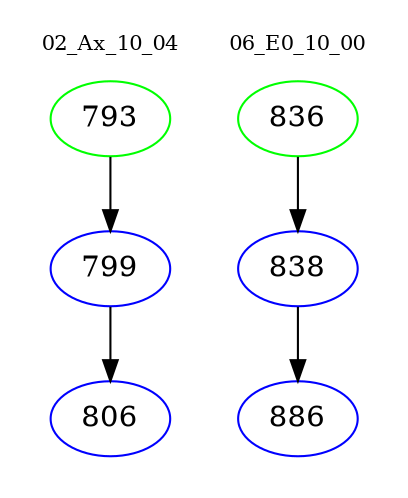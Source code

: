 digraph{
subgraph cluster_0 {
color = white
label = "02_Ax_10_04";
fontsize=10;
T0_793 [label="793", color="green"]
T0_793 -> T0_799 [color="black"]
T0_799 [label="799", color="blue"]
T0_799 -> T0_806 [color="black"]
T0_806 [label="806", color="blue"]
}
subgraph cluster_1 {
color = white
label = "06_E0_10_00";
fontsize=10;
T1_836 [label="836", color="green"]
T1_836 -> T1_838 [color="black"]
T1_838 [label="838", color="blue"]
T1_838 -> T1_886 [color="black"]
T1_886 [label="886", color="blue"]
}
}
